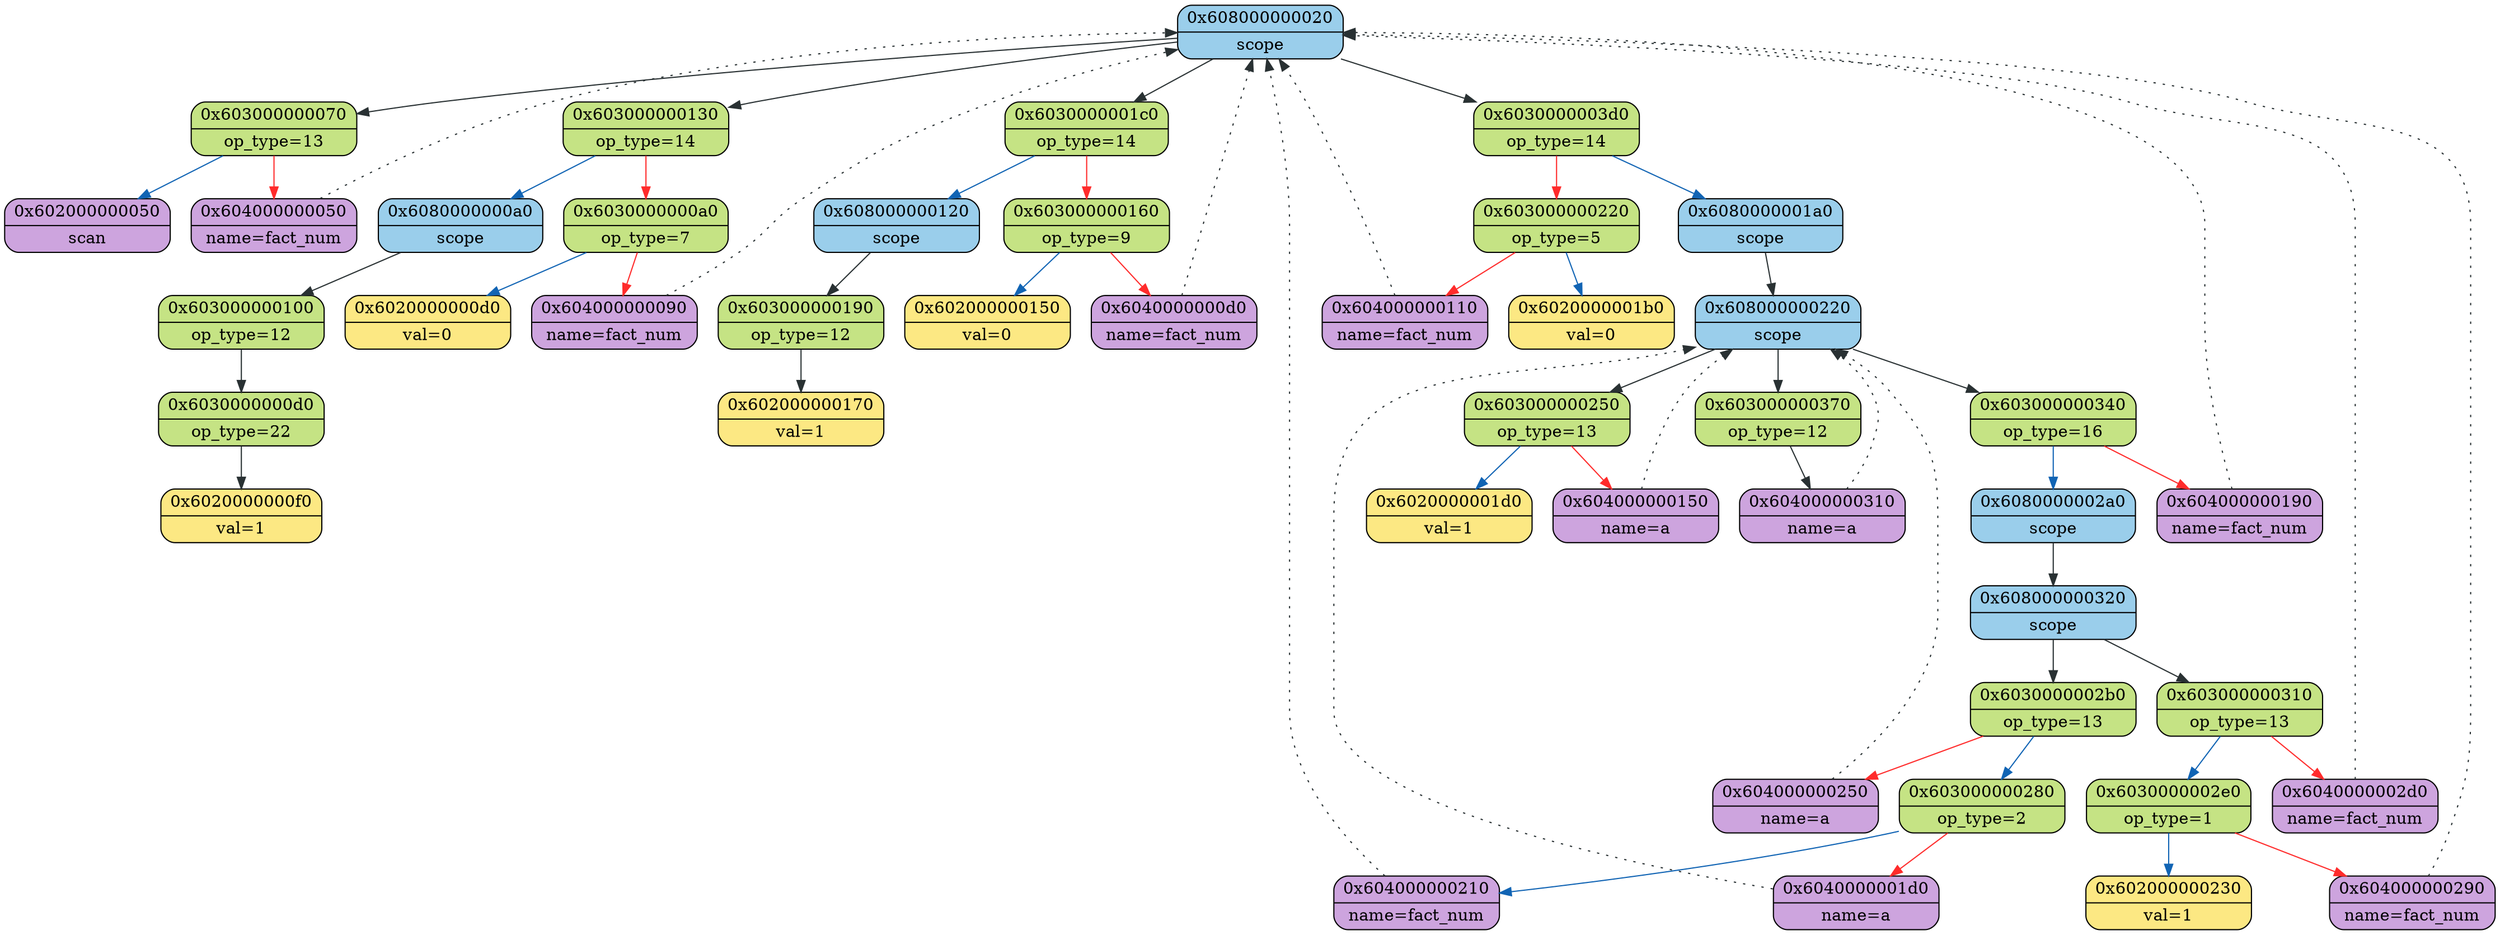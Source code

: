 digraph
{
    node_0x608000000020[shape = Mrecord, label = "{{0x608000000020} | {scope}}", style = "filled", fillcolor = "#9ACEEB"];
    node_0x603000000070[shape = Mrecord, label = "{{0x603000000070} | {op_type=13}}", style = "filled", fillcolor = "#C5E384"];
    node_0x604000000050[shape = Mrecord, label = "{{0x604000000050} | {name=fact_num}}", style = "filled", fillcolor = "#CDA4DE"];
    node_0x604000000050->node_0x608000000020 [ style = "dotted", color = "#293133"];
    node_0x602000000050[shape = Mrecord, label = "{{0x602000000050} | {scan}}", style = "filled", fillcolor = "#CDA4DE"];
    node_0x603000000070->node_0x604000000050 [color = "#FF2B2B"];
    node_0x603000000070->node_0x602000000050 [color = "#1164B4"];
    node_0x608000000020->node_0x603000000070 [color = "#293133"];
    node_0x603000000130[shape = Mrecord, label = "{{0x603000000130} | {op_type=14}}", style = "filled", fillcolor = "#C5E384"];
    node_0x6030000000a0[shape = Mrecord, label = "{{0x6030000000a0} | {op_type=7}}", style = "filled", fillcolor = "#C5E384"];
    node_0x604000000090[shape = Mrecord, label = "{{0x604000000090} | {name=fact_num}}", style = "filled", fillcolor = "#CDA4DE"];
    node_0x604000000090->node_0x608000000020 [ style = "dotted", color = "#293133"];
    node_0x6020000000d0[shape = Mrecord, label = "{{0x6020000000d0} | {val=0}}", style = "filled", fillcolor = "#FCE883"];
    node_0x6030000000a0->node_0x604000000090 [color = "#FF2B2B"];
    node_0x6030000000a0->node_0x6020000000d0 [color = "#1164B4"];
    node_0x6080000000a0[shape = Mrecord, label = "{{0x6080000000a0} | {scope}}", style = "filled", fillcolor = "#9ACEEB"];
    node_0x603000000100[shape = Mrecord, label = "{{0x603000000100} | {op_type=12}}", style = "filled", fillcolor = "#C5E384"];
    node_0x6030000000d0[shape = Mrecord, label = "{{0x6030000000d0} | {op_type=22}}", style = "filled", fillcolor = "#C5E384"];
    node_0x6020000000f0[shape = Mrecord, label = "{{0x6020000000f0} | {val=1}}", style = "filled", fillcolor = "#FCE883"];
    node_0x6030000000d0->node_0x6020000000f0 [color = "#293133"];
    node_0x603000000100->node_0x6030000000d0 [color = "#293133"];
    node_0x6080000000a0->node_0x603000000100 [color = "#293133"];
    node_0x603000000130->node_0x6030000000a0 [color = "#FF2B2B"];
    node_0x603000000130->node_0x6080000000a0 [color = "#1164B4"];
    node_0x608000000020->node_0x603000000130 [color = "#293133"];
    node_0x6030000001c0[shape = Mrecord, label = "{{0x6030000001c0} | {op_type=14}}", style = "filled", fillcolor = "#C5E384"];
    node_0x603000000160[shape = Mrecord, label = "{{0x603000000160} | {op_type=9}}", style = "filled", fillcolor = "#C5E384"];
    node_0x6040000000d0[shape = Mrecord, label = "{{0x6040000000d0} | {name=fact_num}}", style = "filled", fillcolor = "#CDA4DE"];
    node_0x6040000000d0->node_0x608000000020 [ style = "dotted", color = "#293133"];
    node_0x602000000150[shape = Mrecord, label = "{{0x602000000150} | {val=0}}", style = "filled", fillcolor = "#FCE883"];
    node_0x603000000160->node_0x6040000000d0 [color = "#FF2B2B"];
    node_0x603000000160->node_0x602000000150 [color = "#1164B4"];
    node_0x608000000120[shape = Mrecord, label = "{{0x608000000120} | {scope}}", style = "filled", fillcolor = "#9ACEEB"];
    node_0x603000000190[shape = Mrecord, label = "{{0x603000000190} | {op_type=12}}", style = "filled", fillcolor = "#C5E384"];
    node_0x602000000170[shape = Mrecord, label = "{{0x602000000170} | {val=1}}", style = "filled", fillcolor = "#FCE883"];
    node_0x603000000190->node_0x602000000170 [color = "#293133"];
    node_0x608000000120->node_0x603000000190 [color = "#293133"];
    node_0x6030000001c0->node_0x603000000160 [color = "#FF2B2B"];
    node_0x6030000001c0->node_0x608000000120 [color = "#1164B4"];
    node_0x608000000020->node_0x6030000001c0 [color = "#293133"];
    node_0x6030000003d0[shape = Mrecord, label = "{{0x6030000003d0} | {op_type=14}}", style = "filled", fillcolor = "#C5E384"];
    node_0x603000000220[shape = Mrecord, label = "{{0x603000000220} | {op_type=5}}", style = "filled", fillcolor = "#C5E384"];
    node_0x604000000110[shape = Mrecord, label = "{{0x604000000110} | {name=fact_num}}", style = "filled", fillcolor = "#CDA4DE"];
    node_0x604000000110->node_0x608000000020 [ style = "dotted", color = "#293133"];
    node_0x6020000001b0[shape = Mrecord, label = "{{0x6020000001b0} | {val=0}}", style = "filled", fillcolor = "#FCE883"];
    node_0x603000000220->node_0x604000000110 [color = "#FF2B2B"];
    node_0x603000000220->node_0x6020000001b0 [color = "#1164B4"];
    node_0x6080000001a0[shape = Mrecord, label = "{{0x6080000001a0} | {scope}}", style = "filled", fillcolor = "#9ACEEB"];
    node_0x608000000220[shape = Mrecord, label = "{{0x608000000220} | {scope}}", style = "filled", fillcolor = "#9ACEEB"];
    node_0x603000000250[shape = Mrecord, label = "{{0x603000000250} | {op_type=13}}", style = "filled", fillcolor = "#C5E384"];
    node_0x604000000150[shape = Mrecord, label = "{{0x604000000150} | {name=a}}", style = "filled", fillcolor = "#CDA4DE"];
    node_0x604000000150->node_0x608000000220 [ style = "dotted", color = "#293133"];
    node_0x6020000001d0[shape = Mrecord, label = "{{0x6020000001d0} | {val=1}}", style = "filled", fillcolor = "#FCE883"];
    node_0x603000000250->node_0x604000000150 [color = "#FF2B2B"];
    node_0x603000000250->node_0x6020000001d0 [color = "#1164B4"];
    node_0x608000000220->node_0x603000000250 [color = "#293133"];
    node_0x603000000340[shape = Mrecord, label = "{{0x603000000340} | {op_type=16}}", style = "filled", fillcolor = "#C5E384"];
    node_0x604000000190[shape = Mrecord, label = "{{0x604000000190} | {name=fact_num}}", style = "filled", fillcolor = "#CDA4DE"];
    node_0x604000000190->node_0x608000000020 [ style = "dotted", color = "#293133"];
    node_0x6080000002a0[shape = Mrecord, label = "{{0x6080000002a0} | {scope}}", style = "filled", fillcolor = "#9ACEEB"];
    node_0x608000000320[shape = Mrecord, label = "{{0x608000000320} | {scope}}", style = "filled", fillcolor = "#9ACEEB"];
    node_0x6030000002b0[shape = Mrecord, label = "{{0x6030000002b0} | {op_type=13}}", style = "filled", fillcolor = "#C5E384"];
    node_0x604000000250[shape = Mrecord, label = "{{0x604000000250} | {name=a}}", style = "filled", fillcolor = "#CDA4DE"];
    node_0x604000000250->node_0x608000000220 [ style = "dotted", color = "#293133"];
    node_0x603000000280[shape = Mrecord, label = "{{0x603000000280} | {op_type=2}}", style = "filled", fillcolor = "#C5E384"];
    node_0x6040000001d0[shape = Mrecord, label = "{{0x6040000001d0} | {name=a}}", style = "filled", fillcolor = "#CDA4DE"];
    node_0x6040000001d0->node_0x608000000220 [ style = "dotted", color = "#293133"];
    node_0x604000000210[shape = Mrecord, label = "{{0x604000000210} | {name=fact_num}}", style = "filled", fillcolor = "#CDA4DE"];
    node_0x604000000210->node_0x608000000020 [ style = "dotted", color = "#293133"];
    node_0x603000000280->node_0x6040000001d0 [color = "#FF2B2B"];
    node_0x603000000280->node_0x604000000210 [color = "#1164B4"];
    node_0x6030000002b0->node_0x604000000250 [color = "#FF2B2B"];
    node_0x6030000002b0->node_0x603000000280 [color = "#1164B4"];
    node_0x608000000320->node_0x6030000002b0 [color = "#293133"];
    node_0x603000000310[shape = Mrecord, label = "{{0x603000000310} | {op_type=13}}", style = "filled", fillcolor = "#C5E384"];
    node_0x6040000002d0[shape = Mrecord, label = "{{0x6040000002d0} | {name=fact_num}}", style = "filled", fillcolor = "#CDA4DE"];
    node_0x6040000002d0->node_0x608000000020 [ style = "dotted", color = "#293133"];
    node_0x6030000002e0[shape = Mrecord, label = "{{0x6030000002e0} | {op_type=1}}", style = "filled", fillcolor = "#C5E384"];
    node_0x604000000290[shape = Mrecord, label = "{{0x604000000290} | {name=fact_num}}", style = "filled", fillcolor = "#CDA4DE"];
    node_0x604000000290->node_0x608000000020 [ style = "dotted", color = "#293133"];
    node_0x602000000230[shape = Mrecord, label = "{{0x602000000230} | {val=1}}", style = "filled", fillcolor = "#FCE883"];
    node_0x6030000002e0->node_0x604000000290 [color = "#FF2B2B"];
    node_0x6030000002e0->node_0x602000000230 [color = "#1164B4"];
    node_0x603000000310->node_0x6040000002d0 [color = "#FF2B2B"];
    node_0x603000000310->node_0x6030000002e0 [color = "#1164B4"];
    node_0x608000000320->node_0x603000000310 [color = "#293133"];
    node_0x6080000002a0->node_0x608000000320 [color = "#293133"];
    node_0x603000000340->node_0x604000000190 [color = "#FF2B2B"];
    node_0x603000000340->node_0x6080000002a0 [color = "#1164B4"];
    node_0x608000000220->node_0x603000000340 [color = "#293133"];
    node_0x603000000370[shape = Mrecord, label = "{{0x603000000370} | {op_type=12}}", style = "filled", fillcolor = "#C5E384"];
    node_0x604000000310[shape = Mrecord, label = "{{0x604000000310} | {name=a}}", style = "filled", fillcolor = "#CDA4DE"];
    node_0x604000000310->node_0x608000000220 [ style = "dotted", color = "#293133"];
    node_0x603000000370->node_0x604000000310 [color = "#293133"];
    node_0x608000000220->node_0x603000000370 [color = "#293133"];
    node_0x6080000001a0->node_0x608000000220 [color = "#293133"];
    node_0x6030000003d0->node_0x603000000220 [color = "#FF2B2B"];
    node_0x6030000003d0->node_0x6080000001a0 [color = "#1164B4"];
    node_0x608000000020->node_0x6030000003d0 [color = "#293133"];
}